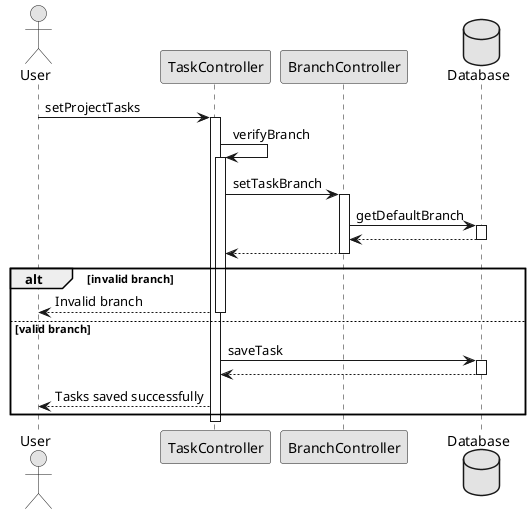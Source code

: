 @startuml sequence_diagram3
skinparam monochrome true
actor User as user
participant "TaskController" as a1
participant "BranchController" as a2
database "Database" as db

user -> a1: setProjectTasks
activate a1

a1 -> a1: verifyBranch
activate a1
a1 -> a2: setTaskBranch
activate a2
a2 -> db: getDefaultBranch
activate db
db --> a2
deactivate db
a2 --> a1
deactivate a2

alt invalid branch
    a1 --> user: Invalid branch
    deactivate a1
else valid branch
    a1 -> db: saveTask
    activate db
    db --> a1
    deactivate db
    a1 --> user: Tasks saved successfully
end
deactivate a1

@enduml